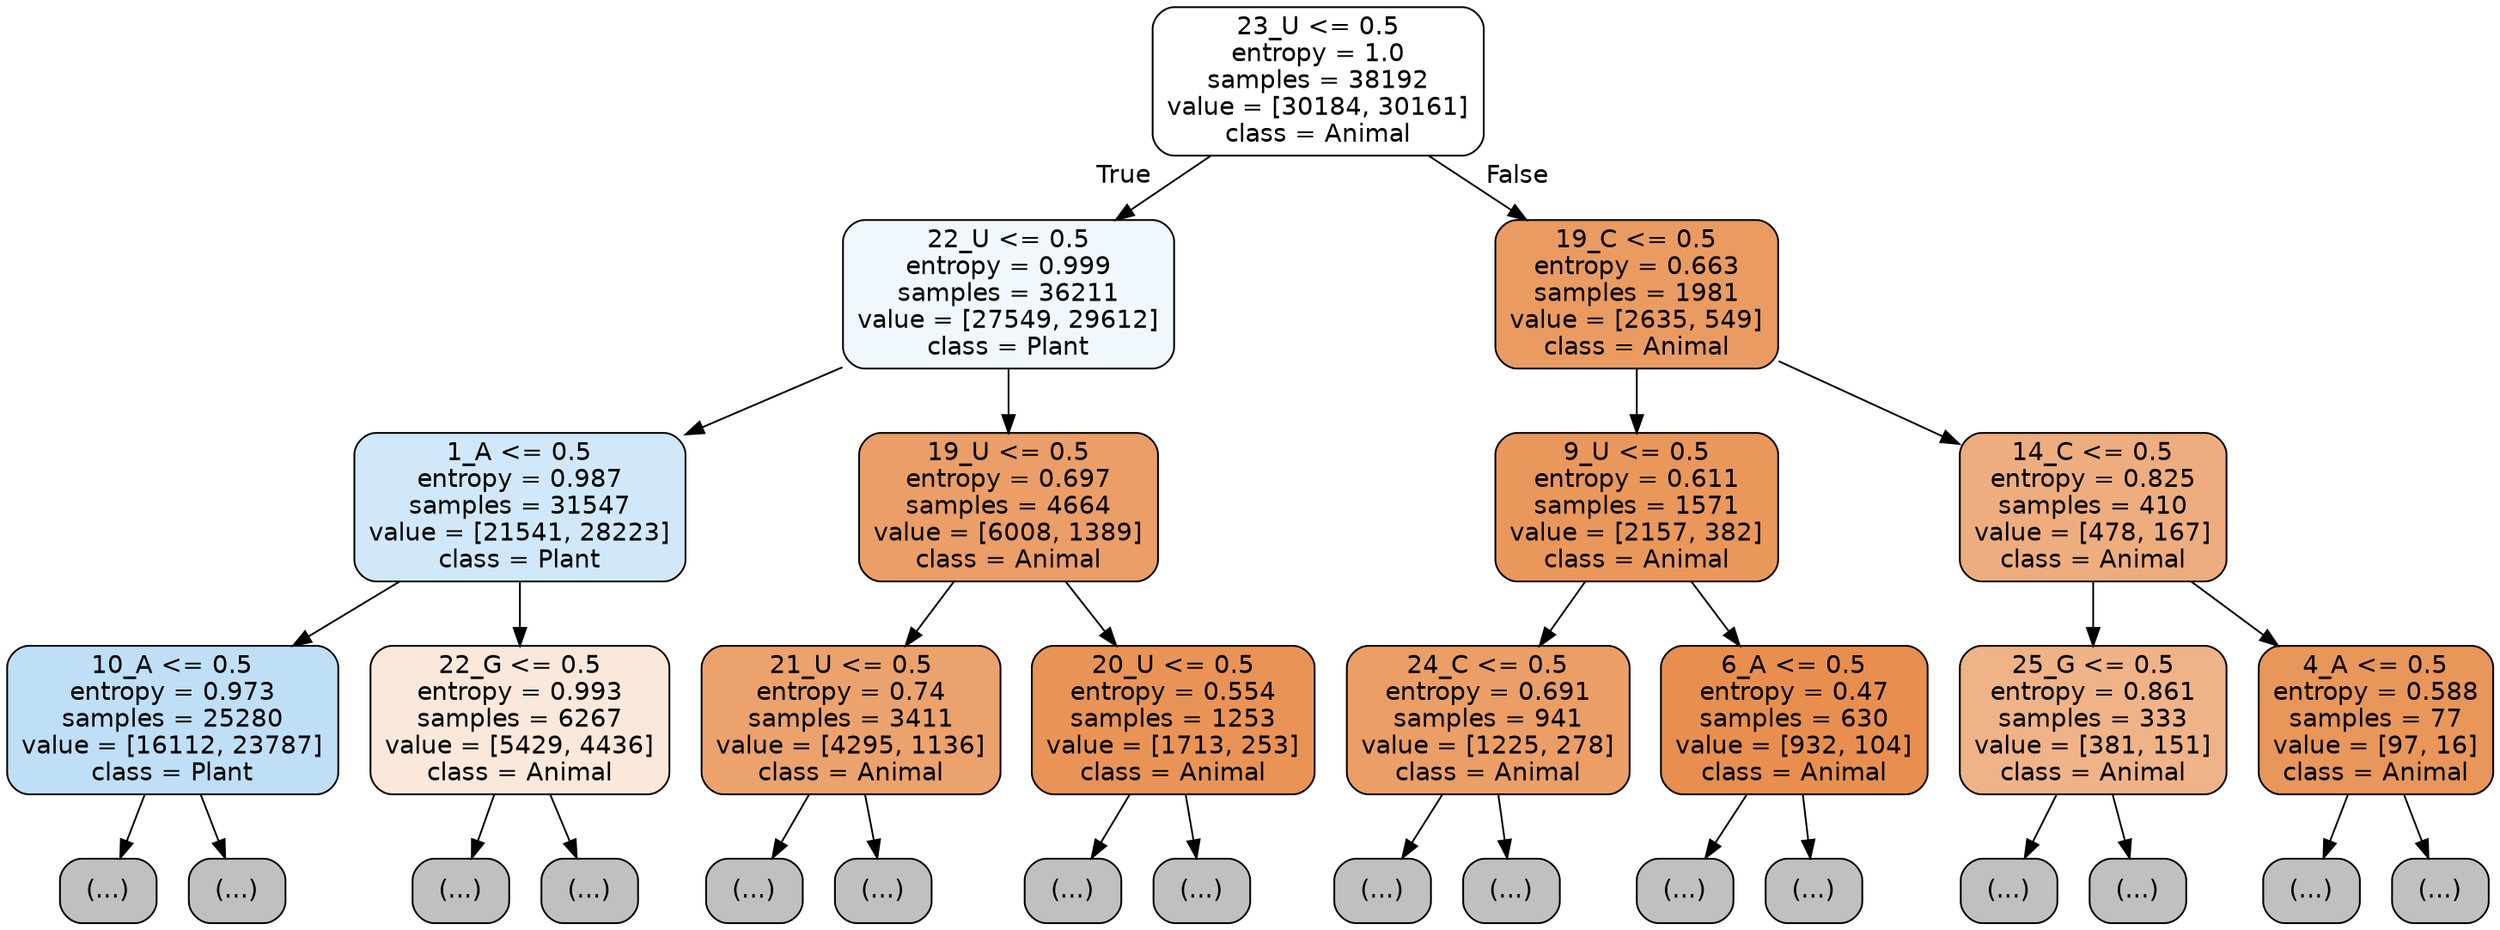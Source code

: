 digraph Tree {
node [shape=box, style="filled, rounded", color="black", fontname="helvetica"] ;
edge [fontname="helvetica"] ;
0 [label="23_U <= 0.5\nentropy = 1.0\nsamples = 38192\nvalue = [30184, 30161]\nclass = Animal", fillcolor="#ffffff"] ;
1 [label="22_U <= 0.5\nentropy = 0.999\nsamples = 36211\nvalue = [27549, 29612]\nclass = Plant", fillcolor="#f1f8fd"] ;
0 -> 1 [labeldistance=2.5, labelangle=45, headlabel="True"] ;
2 [label="1_A <= 0.5\nentropy = 0.987\nsamples = 31547\nvalue = [21541, 28223]\nclass = Plant", fillcolor="#d0e8f9"] ;
1 -> 2 ;
3 [label="10_A <= 0.5\nentropy = 0.973\nsamples = 25280\nvalue = [16112, 23787]\nclass = Plant", fillcolor="#bfdff7"] ;
2 -> 3 ;
4 [label="(...)", fillcolor="#C0C0C0"] ;
3 -> 4 ;
8235 [label="(...)", fillcolor="#C0C0C0"] ;
3 -> 8235 ;
10864 [label="22_G <= 0.5\nentropy = 0.993\nsamples = 6267\nvalue = [5429, 4436]\nclass = Animal", fillcolor="#fae8db"] ;
2 -> 10864 ;
10865 [label="(...)", fillcolor="#C0C0C0"] ;
10864 -> 10865 ;
13762 [label="(...)", fillcolor="#C0C0C0"] ;
10864 -> 13762 ;
14139 [label="19_U <= 0.5\nentropy = 0.697\nsamples = 4664\nvalue = [6008, 1389]\nclass = Animal", fillcolor="#eb9e67"] ;
1 -> 14139 ;
14140 [label="21_U <= 0.5\nentropy = 0.74\nsamples = 3411\nvalue = [4295, 1136]\nclass = Animal", fillcolor="#eca26d"] ;
14139 -> 14140 ;
14141 [label="(...)", fillcolor="#C0C0C0"] ;
14140 -> 14141 ;
15200 [label="(...)", fillcolor="#C0C0C0"] ;
14140 -> 15200 ;
15513 [label="20_U <= 0.5\nentropy = 0.554\nsamples = 1253\nvalue = [1713, 253]\nclass = Animal", fillcolor="#e99456"] ;
14139 -> 15513 ;
15514 [label="(...)", fillcolor="#C0C0C0"] ;
15513 -> 15514 ;
15811 [label="(...)", fillcolor="#C0C0C0"] ;
15513 -> 15811 ;
15902 [label="19_C <= 0.5\nentropy = 0.663\nsamples = 1981\nvalue = [2635, 549]\nclass = Animal", fillcolor="#ea9b62"] ;
0 -> 15902 [labeldistance=2.5, labelangle=-45, headlabel="False"] ;
15903 [label="9_U <= 0.5\nentropy = 0.611\nsamples = 1571\nvalue = [2157, 382]\nclass = Animal", fillcolor="#ea975c"] ;
15902 -> 15903 ;
15904 [label="24_C <= 0.5\nentropy = 0.691\nsamples = 941\nvalue = [1225, 278]\nclass = Animal", fillcolor="#eb9e66"] ;
15903 -> 15904 ;
15905 [label="(...)", fillcolor="#C0C0C0"] ;
15904 -> 15905 ;
16272 [label="(...)", fillcolor="#C0C0C0"] ;
15904 -> 16272 ;
16323 [label="6_A <= 0.5\nentropy = 0.47\nsamples = 630\nvalue = [932, 104]\nclass = Animal", fillcolor="#e88f4f"] ;
15903 -> 16323 ;
16324 [label="(...)", fillcolor="#C0C0C0"] ;
16323 -> 16324 ;
16459 [label="(...)", fillcolor="#C0C0C0"] ;
16323 -> 16459 ;
16508 [label="14_C <= 0.5\nentropy = 0.825\nsamples = 410\nvalue = [478, 167]\nclass = Animal", fillcolor="#eead7e"] ;
15902 -> 16508 ;
16509 [label="25_G <= 0.5\nentropy = 0.861\nsamples = 333\nvalue = [381, 151]\nclass = Animal", fillcolor="#efb387"] ;
16508 -> 16509 ;
16510 [label="(...)", fillcolor="#C0C0C0"] ;
16509 -> 16510 ;
16673 [label="(...)", fillcolor="#C0C0C0"] ;
16509 -> 16673 ;
16684 [label="4_A <= 0.5\nentropy = 0.588\nsamples = 77\nvalue = [97, 16]\nclass = Animal", fillcolor="#e9965a"] ;
16508 -> 16684 ;
16685 [label="(...)", fillcolor="#C0C0C0"] ;
16684 -> 16685 ;
16716 [label="(...)", fillcolor="#C0C0C0"] ;
16684 -> 16716 ;
}